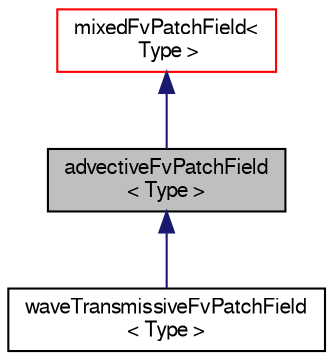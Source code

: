 digraph "advectiveFvPatchField&lt; Type &gt;"
{
  bgcolor="transparent";
  edge [fontname="FreeSans",fontsize="10",labelfontname="FreeSans",labelfontsize="10"];
  node [fontname="FreeSans",fontsize="10",shape=record];
  Node0 [label="advectiveFvPatchField\l\< Type \>",height=0.2,width=0.4,color="black", fillcolor="grey75", style="filled", fontcolor="black"];
  Node1 -> Node0 [dir="back",color="midnightblue",fontsize="10",style="solid",fontname="FreeSans"];
  Node1 [label="mixedFvPatchField\<\l Type \>",height=0.2,width=0.4,color="red",URL="$a21990.html",tooltip="This boundary condition provides a base class for &#39;mixed&#39; type boundary conditions, i.e. conditions that mix fixed value and patch-normal gradient conditions. "];
  Node0 -> Node10 [dir="back",color="midnightblue",fontsize="10",style="solid",fontname="FreeSans"];
  Node10 [label="waveTransmissiveFvPatchField\l\< Type \>",height=0.2,width=0.4,color="black",URL="$a22346.html",tooltip="This boundary condition provides a wave transmissive outflow condition, based onsolving DDt(psi..."];
}
